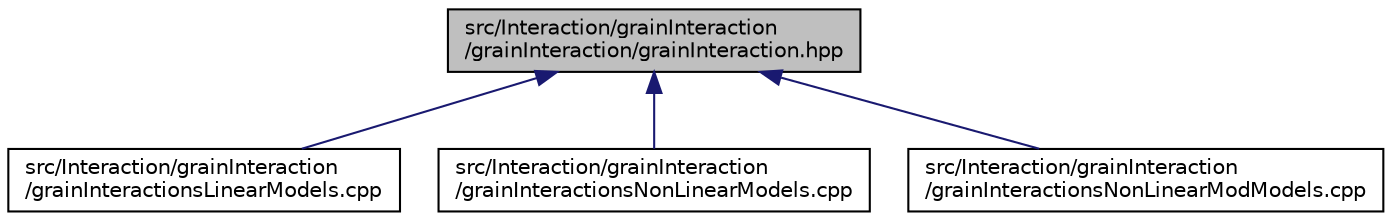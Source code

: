 digraph "src/Interaction/grainInteraction/grainInteraction/grainInteraction.hpp"
{
 // LATEX_PDF_SIZE
  edge [fontname="Helvetica",fontsize="10",labelfontname="Helvetica",labelfontsize="10"];
  node [fontname="Helvetica",fontsize="10",shape=record];
  Node1 [label="src/Interaction/grainInteraction\l/grainInteraction/grainInteraction.hpp",height=0.2,width=0.4,color="black", fillcolor="grey75", style="filled", fontcolor="black",tooltip=" "];
  Node1 -> Node2 [dir="back",color="midnightblue",fontsize="10",style="solid",fontname="Helvetica"];
  Node2 [label="src/Interaction/grainInteraction\l/grainInteractionsLinearModels.cpp",height=0.2,width=0.4,color="black", fillcolor="white", style="filled",URL="$grainInteractionsLinearModels_8cpp.html",tooltip=" "];
  Node1 -> Node3 [dir="back",color="midnightblue",fontsize="10",style="solid",fontname="Helvetica"];
  Node3 [label="src/Interaction/grainInteraction\l/grainInteractionsNonLinearModels.cpp",height=0.2,width=0.4,color="black", fillcolor="white", style="filled",URL="$grainInteractionsNonLinearModels_8cpp.html",tooltip=" "];
  Node1 -> Node4 [dir="back",color="midnightblue",fontsize="10",style="solid",fontname="Helvetica"];
  Node4 [label="src/Interaction/grainInteraction\l/grainInteractionsNonLinearModModels.cpp",height=0.2,width=0.4,color="black", fillcolor="white", style="filled",URL="$grainInteractionsNonLinearModModels_8cpp.html",tooltip=" "];
}
